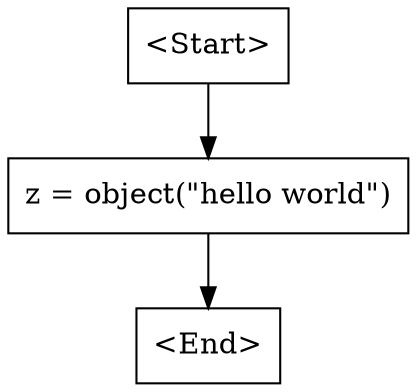 digraph G {
    N0 [label = "<Start>" shape = box]
    N1 [label = "z = object(\"hello world\")\l" shape = box]
    N2 [label = "<End>" shape = box]
    N0 -> N1 [label = ""]
    N1 -> N2 [label = ""]
}
